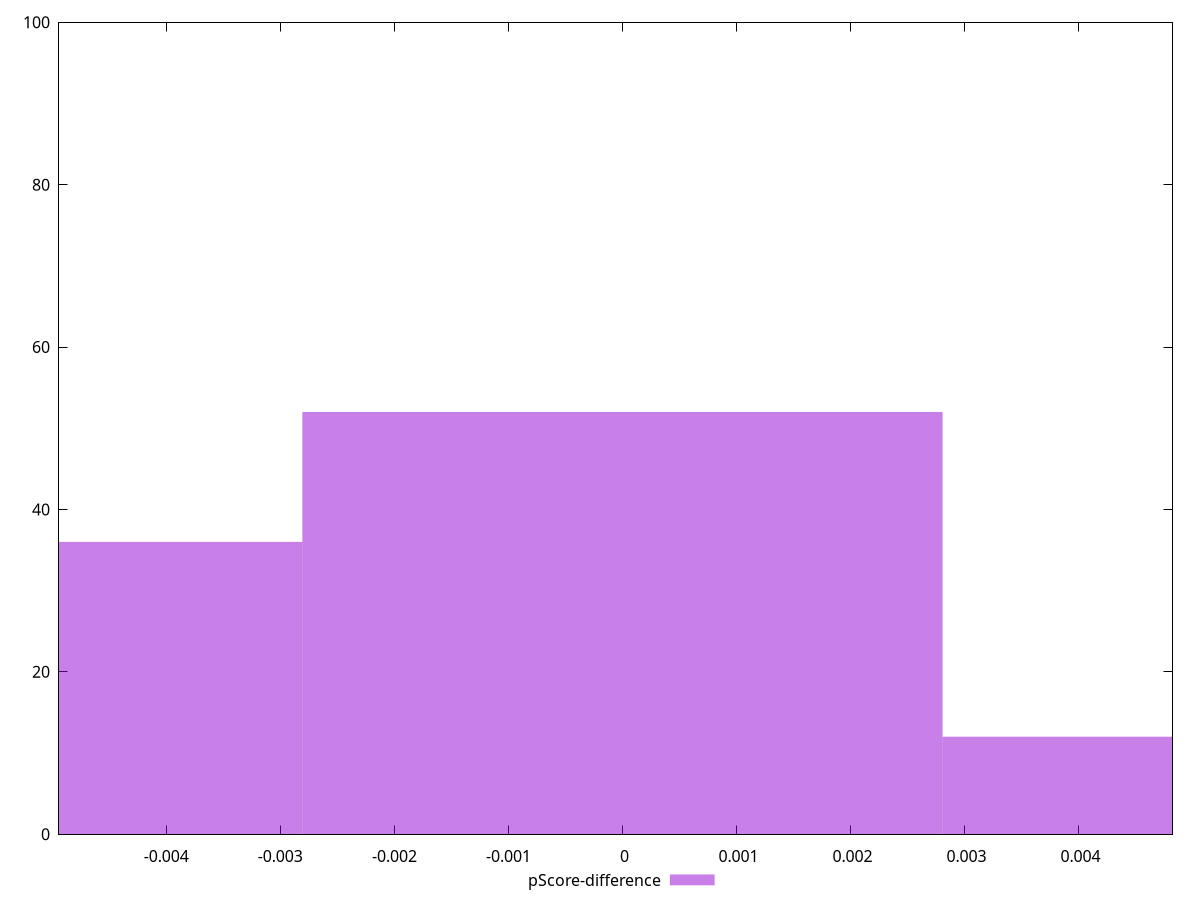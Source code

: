 reset

$pScoreDifference <<EOF
-0.00561423299690999 36
0.00561423299690999 12
0 52
EOF

set key outside below
set boxwidth 0.00561423299690999
set xrange [-0.004941176470588227:0.004823529411764671]
set yrange [0:100]
set trange [0:100]
set style fill transparent solid 0.5 noborder
set terminal svg size 640, 490 enhanced background rgb 'white'
set output "reports/report_00030_2021-02-24T20-42-31.540Z/render-blocking-resources/samples/astro/pScore-difference/histogram.svg"

plot $pScoreDifference title "pScore-difference" with boxes

reset
